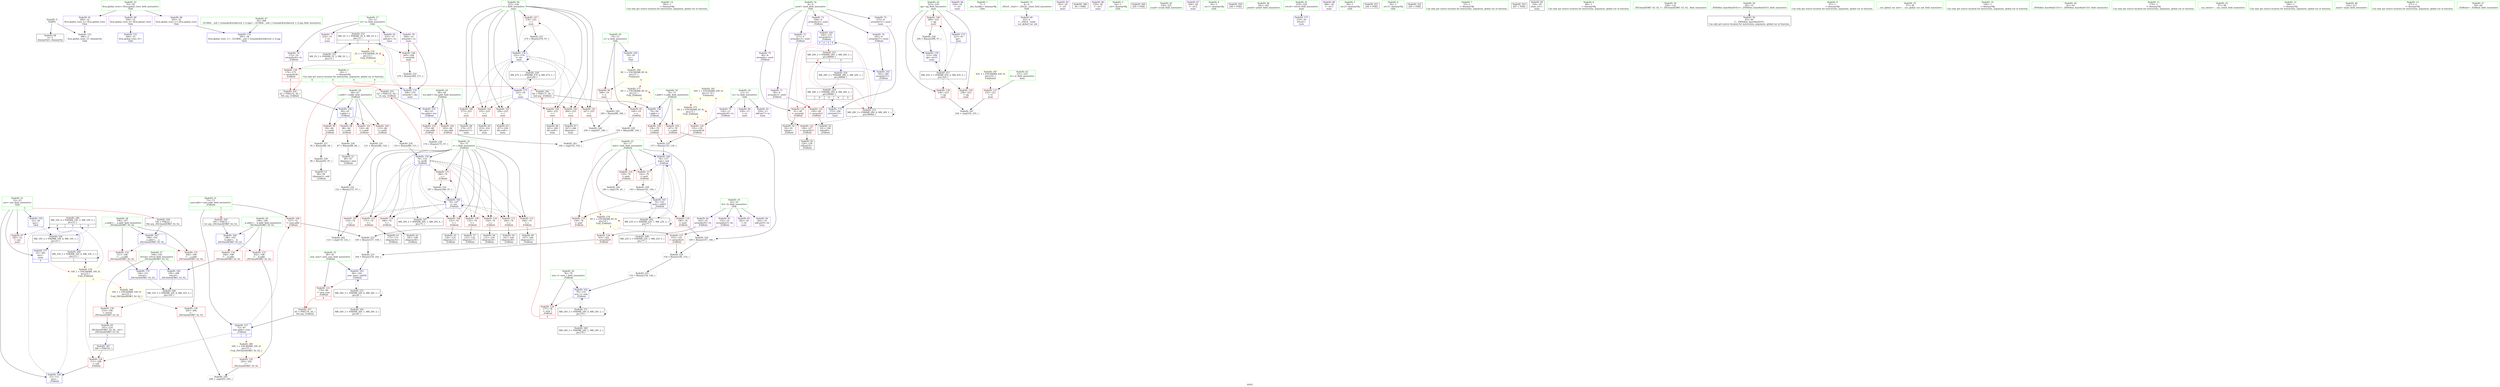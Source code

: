 digraph "SVFG" {
	label="SVFG";

	Node0x55b8f5f663a0 [shape=record,color=grey,label="{NodeID: 0\nNullPtr}"];
	Node0x55b8f5f663a0 -> Node0x55b8f5f8a3e0[style=solid];
	Node0x55b8f5f663a0 -> Node0x55b8f5f90ae0[style=solid];
	Node0x55b8f5f89ca0 [shape=record,color=red,label="{NodeID: 97\n285\<--22\n\<--ans\nmain\n}"];
	Node0x55b8f5f87700 [shape=record,color=green,label="{NodeID: 14\n283\<--1\n\<--dummyObj\nCan only get source location for instruction, argument, global var or function.}"];
	Node0x55b8f5fa9820 [shape=record,color=yellow,style=double,label="{NodeID: 277\n8V_1 = ENCHI(MR_8V_0)\npts\{21 \}\nFun[_Z3dfsiiii]|{|<s1>4}}"];
	Node0x55b8f5fa9820 -> Node0x55b8f5f8cb00[style=dashed];
	Node0x55b8f5fa9820:s1 -> Node0x55b8f5fa9820[style=dashed,color=red];
	Node0x55b8f5f897e0 [shape=record,color=red,label="{NodeID: 111\n160\<--74\n\<--i\n_Z3dfsiiii\n}"];
	Node0x55b8f5f897e0 -> Node0x55b8f5f8ad30[style=solid];
	Node0x55b8f5f88290 [shape=record,color=green,label="{NodeID: 28\n66\<--67\nv.addr\<--v.addr_field_insensitive\n_Z3dfsiiii\n}"];
	Node0x55b8f5f88290 -> Node0x55b8f5f89d70[style=solid];
	Node0x55b8f5f88290 -> Node0x55b8f5f89e40[style=solid];
	Node0x55b8f5f88290 -> Node0x55b8f5f89f10[style=solid];
	Node0x55b8f5f88290 -> Node0x55b8f5f89fe0[style=solid];
	Node0x55b8f5f88290 -> Node0x55b8f5f90be0[style=solid];
	Node0x55b8f5f8f390 [shape=record,color=red,label="{NodeID: 125\n128\<--127\n\<--arrayidx13\n_Z3dfsiiii\n}"];
	Node0x55b8f5f8f390 -> Node0x55b8f5f8aac0[style=solid];
	Node0x55b8f5f88e50 [shape=record,color=green,label="{NodeID: 42\n221\<--222\ntt\<--tt_field_insensitive\nmain\n}"];
	Node0x55b8f5f88e50 -> Node0x55b8f5f8fd50[style=solid];
	Node0x55b8f5f957d0 [shape=record,color=grey,label="{NodeID: 222\n270 = Binary(269, 271, )\n}"];
	Node0x55b8f5f957d0 -> Node0x55b8f5f91c20[style=solid];
	Node0x55b8f5f8fef0 [shape=record,color=red,label="{NodeID: 139\n238\<--223\n\<--qq\nmain\n}"];
	Node0x55b8f5f8aac0 [shape=record,color=black,label="{NodeID: 56\n129\<--128\ntobool14\<--\n_Z3dfsiiii\n}"];
	Node0x55b8f5f96cd0 [shape=record,color=grey,label="{NodeID: 236\n87 = Binary(88, 86, )\n}"];
	Node0x55b8f5f96cd0 -> Node0x55b8f5f8a6b0[style=solid];
	Node0x55b8f5f90ae0 [shape=record,color=blue, style = dotted,label="{NodeID: 153\n306\<--3\nllvm.global_ctors_2\<--dummyVal\nGlob }"];
	Node0x55b8f5f8b620 [shape=record,color=purple,label="{NodeID: 70\n90\<--8\narrayidx\<--used\n_Z3dfsiiii\n}"];
	Node0x55b8f5f8b620 -> Node0x55b8f5f8f120[style=solid];
	Node0x55b8f5fa0f40 [shape=record,color=black,label="{NodeID: 250\nMR_26V_2 = PHI(MR_26V_1, MR_26V_3, )\npts\{81 \}\n}"];
	Node0x55b8f5f91670 [shape=record,color=blue,label="{NodeID: 167\n196\<--192\n__a.addr\<--__a\n_ZSt3minIiERKT_S2_S2_\n}"];
	Node0x55b8f5f91670 -> Node0x55b8f5f8f870[style=dashed];
	Node0x55b8f5f91670 -> Node0x55b8f5f8f940[style=dashed];
	Node0x55b8f5f8c180 [shape=record,color=purple,label="{NodeID: 84\n228\<--24\n\<--.str\nmain\n}"];
	Node0x55b8f5f81530 [shape=record,color=green,label="{NodeID: 1\n7\<--1\n__dso_handle\<--dummyObj\nGlob }"];
	Node0x55b8f5fbd210 [shape=record,color=black,label="{NodeID: 347\n108 = PHI(191, )\n}"];
	Node0x55b8f5fbd210 -> Node0x55b8f5f8f2c0[style=solid];
	Node0x55b8f5f89d70 [shape=record,color=red,label="{NodeID: 98\n86\<--66\n\<--v.addr\n_Z3dfsiiii\n}"];
	Node0x55b8f5f89d70 -> Node0x55b8f5f96cd0[style=solid];
	Node0x55b8f5f87790 [shape=record,color=green,label="{NodeID: 15\n4\<--6\n_ZStL8__ioinit\<--_ZStL8__ioinit_field_insensitive\nGlob }"];
	Node0x55b8f5f87790 -> Node0x55b8f5f8b550[style=solid];
	Node0x55b8f5fa9900 [shape=record,color=yellow,style=double,label="{NodeID: 278\n10V_1 = ENCHI(MR_10V_0)\npts\{23 \}\nFun[_Z3dfsiiii]|{|<s4>3}}"];
	Node0x55b8f5fa9900 -> Node0x55b8f5f8f2c0[style=dashed];
	Node0x55b8f5fa9900 -> Node0x55b8f5f90f20[style=dashed];
	Node0x55b8f5fa9900 -> Node0x55b8f5f9fb40[style=dashed];
	Node0x55b8f5fa9900 -> Node0x55b8f5fa6940[style=dashed];
	Node0x55b8f5fa9900:s4 -> Node0x55b8f5faa1c0[style=dashed,color=red];
	Node0x55b8f5f898b0 [shape=record,color=red,label="{NodeID: 112\n166\<--74\n\<--i\n_Z3dfsiiii\n}"];
	Node0x55b8f5f898b0 -> Node0x55b8f5f8ae00[style=solid];
	Node0x55b8f5f88360 [shape=record,color=green,label="{NodeID: 29\n68\<--69\nlen.addr\<--len.addr_field_insensitive\n_Z3dfsiiii\n}"];
	Node0x55b8f5f88360 -> Node0x55b8f5f8a0b0[style=solid];
	Node0x55b8f5f88360 -> Node0x55b8f5f8a180[style=solid];
	Node0x55b8f5f88360 -> Node0x55b8f5f90cb0[style=solid];
	Node0x55b8f5f8f460 [shape=record,color=red,label="{NodeID: 126\n135\<--134\n\<--arrayidx18\n_Z3dfsiiii\n}"];
	Node0x55b8f5f8f460 -> Node0x55b8f5f96b50[style=solid];
	Node0x55b8f5f88f20 [shape=record,color=green,label="{NodeID: 43\n223\<--224\nqq\<--qq_field_insensitive\nmain\n}"];
	Node0x55b8f5f88f20 -> Node0x55b8f5f8fe20[style=solid];
	Node0x55b8f5f88f20 -> Node0x55b8f5f8fef0[style=solid];
	Node0x55b8f5f88f20 -> Node0x55b8f5f8ffc0[style=solid];
	Node0x55b8f5f88f20 -> Node0x55b8f5f91a80[style=solid];
	Node0x55b8f5f88f20 -> Node0x55b8f5f91f60[style=solid];
	Node0x55b8f5f95950 [shape=record,color=grey,label="{NodeID: 223\n159 = Binary(157, 158, )\n}"];
	Node0x55b8f5f95950 -> Node0x55b8f5f95650[style=solid];
	Node0x55b8f5f8ffc0 [shape=record,color=red,label="{NodeID: 140\n289\<--223\n\<--qq\nmain\n}"];
	Node0x55b8f5f8ffc0 -> Node0x55b8f5f960d0[style=solid];
	Node0x55b8f5f8ab90 [shape=record,color=black,label="{NodeID: 57\n133\<--132\nidxprom17\<--\n_Z3dfsiiii\n}"];
	Node0x55b8f5f96e50 [shape=record,color=grey,label="{NodeID: 237\n95 = Binary(88, 94, )\n}"];
	Node0x55b8f5f96e50 -> Node0x55b8f5f97150[style=solid];
	Node0x55b8f5f90be0 [shape=record,color=blue,label="{NodeID: 154\n66\<--62\nv.addr\<--v\n_Z3dfsiiii\n}"];
	Node0x55b8f5f90be0 -> Node0x55b8f5f89d70[style=dashed];
	Node0x55b8f5f90be0 -> Node0x55b8f5f89e40[style=dashed];
	Node0x55b8f5f90be0 -> Node0x55b8f5f89f10[style=dashed];
	Node0x55b8f5f90be0 -> Node0x55b8f5f89fe0[style=dashed];
	Node0x55b8f5f8b6f0 [shape=record,color=purple,label="{NodeID: 71\n99\<--8\narrayidx3\<--used\n_Z3dfsiiii\n}"];
	Node0x55b8f5f8b6f0 -> Node0x55b8f5f8f1f0[style=solid];
	Node0x55b8f5fa1440 [shape=record,color=black,label="{NodeID: 251\nMR_28V_2 = PHI(MR_28V_1, MR_28V_3, )\npts\{90000 \}\n|{<s0>4|<s1>9}}"];
	Node0x55b8f5fa1440:s0 -> Node0x55b8f5f914d0[style=dashed,color=blue];
	Node0x55b8f5fa1440:s1 -> Node0x55b8f5fa3c40[style=dashed,color=blue];
	Node0x55b8f5f91740 [shape=record,color=blue,label="{NodeID: 168\n198\<--193\n__b.addr\<--__b\n_ZSt3minIiERKT_S2_S2_\n}"];
	Node0x55b8f5f91740 -> Node0x55b8f5f8fa10[style=dashed];
	Node0x55b8f5f91740 -> Node0x55b8f5f8fae0[style=dashed];
	Node0x55b8f5f8c250 [shape=record,color=purple,label="{NodeID: 85\n243\<--24\n\<--.str\nmain\n}"];
	Node0x55b8f5f86890 [shape=record,color=green,label="{NodeID: 2\n20\<--1\n\<--dummyObj\nCan only get source location for instruction, argument, global var or function.|{<s0>9|<s1>9|<s2>9|<s3>9}}"];
	Node0x55b8f5f86890:s0 -> Node0x55b8f5fbd910[style=solid,color=red];
	Node0x55b8f5f86890:s1 -> Node0x55b8f5fbdcc0[style=solid,color=red];
	Node0x55b8f5f86890:s2 -> Node0x55b8f5fbdfc0[style=solid,color=red];
	Node0x55b8f5f86890:s3 -> Node0x55b8f5fbe140[style=solid,color=red];
	Node0x55b8f5fbd400 [shape=record,color=black,label="{NodeID: 348\n44 = PHI()\n}"];
	Node0x55b8f5f89e40 [shape=record,color=red,label="{NodeID: 99\n94\<--66\n\<--v.addr\n_Z3dfsiiii\n}"];
	Node0x55b8f5f89e40 -> Node0x55b8f5f96e50[style=solid];
	Node0x55b8f5f87820 [shape=record,color=green,label="{NodeID: 16\n8\<--9\nused\<--used_field_insensitive\nGlob }"];
	Node0x55b8f5f87820 -> Node0x55b8f5f8b620[style=solid];
	Node0x55b8f5f87820 -> Node0x55b8f5f8b6f0[style=solid];
	Node0x55b8f5f87820 -> Node0x55b8f5f8b7c0[style=solid];
	Node0x55b8f5f87820 -> Node0x55b8f5f8b890[style=solid];
	Node0x55b8f5f87820 -> Node0x55b8f5f8b960[style=solid];
	Node0x55b8f5f87820 -> Node0x55b8f5f8ba30[style=solid];
	Node0x55b8f5f89980 [shape=record,color=red,label="{NodeID: 113\n171\<--74\n\<--i\n_Z3dfsiiii\n}"];
	Node0x55b8f5f89980 -> Node0x55b8f5f8aed0[style=solid];
	Node0x55b8f5f88430 [shape=record,color=green,label="{NodeID: 30\n70\<--71\nt.addr\<--t.addr_field_insensitive\n_Z3dfsiiii\n}"];
	Node0x55b8f5f88430 -> Node0x55b8f5f8a250[style=solid];
	Node0x55b8f5f88430 -> Node0x55b8f5f8a320[style=solid];
	Node0x55b8f5f88430 -> Node0x55b8f5f90d80[style=solid];
	Node0x55b8f5f8f530 [shape=record,color=red,label="{NodeID: 127\n153\<--152\n\<--arrayidx25\n_Z3dfsiiii\n}"];
	Node0x55b8f5f8f530 -> Node0x55b8f5f95ad0[style=solid];
	Node0x55b8f5f88ff0 [shape=record,color=green,label="{NodeID: 44\n225\<--226\ni\<--i_field_insensitive\nmain\n}"];
	Node0x55b8f5f88ff0 -> Node0x55b8f5f90090[style=solid];
	Node0x55b8f5f88ff0 -> Node0x55b8f5f90160[style=solid];
	Node0x55b8f5f88ff0 -> Node0x55b8f5f90230[style=solid];
	Node0x55b8f5f88ff0 -> Node0x55b8f5f90300[style=solid];
	Node0x55b8f5f88ff0 -> Node0x55b8f5f903d0[style=solid];
	Node0x55b8f5f88ff0 -> Node0x55b8f5f904a0[style=solid];
	Node0x55b8f5f88ff0 -> Node0x55b8f5f90570[style=solid];
	Node0x55b8f5f88ff0 -> Node0x55b8f5f91b50[style=solid];
	Node0x55b8f5f88ff0 -> Node0x55b8f5f91dc0[style=solid];
	Node0x55b8f5f95ad0 [shape=record,color=grey,label="{NodeID: 224\n154 = Binary(149, 153, )\n}"];
	Node0x55b8f5f95ad0 -> Node0x55b8f5f95c50[style=solid];
	Node0x55b8f5f90090 [shape=record,color=red,label="{NodeID: 141\n247\<--225\n\<--i\nmain\n}"];
	Node0x55b8f5f90090 -> Node0x55b8f5f972d0[style=solid];
	Node0x55b8f5f8ac60 [shape=record,color=black,label="{NodeID: 58\n151\<--150\nidxprom24\<--\n_Z3dfsiiii\n}"];
	Node0x55b8f5f96fd0 [shape=record,color=grey,label="{NodeID: 238\n143 = Binary(142, 144, )\n}"];
	Node0x55b8f5f96fd0 -> Node0x55b8f5f91190[style=solid];
	Node0x55b8f5f90cb0 [shape=record,color=blue,label="{NodeID: 155\n68\<--63\nlen.addr\<--len\n_Z3dfsiiii\n}"];
	Node0x55b8f5f90cb0 -> Node0x55b8f5f8a0b0[style=dashed];
	Node0x55b8f5f90cb0 -> Node0x55b8f5f8a180[style=dashed];
	Node0x55b8f5f8b7c0 [shape=record,color=purple,label="{NodeID: 72\n127\<--8\narrayidx13\<--used\n_Z3dfsiiii\n}"];
	Node0x55b8f5f8b7c0 -> Node0x55b8f5f8f390[style=solid];
	Node0x55b8f5fa1940 [shape=record,color=black,label="{NodeID: 252\nMR_2V_3 = PHI(MR_2V_4, MR_2V_2, )\npts\{12 \}\n|{|<s3>9}}"];
	Node0x55b8f5fa1940 -> Node0x55b8f5f90640[style=dashed];
	Node0x55b8f5fa1940 -> Node0x55b8f5f91c20[style=dashed];
	Node0x55b8f5fa1940 -> Node0x55b8f5fa2840[style=dashed];
	Node0x55b8f5fa1940:s3 -> Node0x55b8f5fa8b40[style=dashed,color=red];
	Node0x55b8f5f91810 [shape=record,color=blue,label="{NodeID: 169\n194\<--208\nretval\<--\n_ZSt3minIiERKT_S2_S2_\n}"];
	Node0x55b8f5f91810 -> Node0x55b8f5fa5f40[style=dashed];
	Node0x55b8f5f8c320 [shape=record,color=purple,label="{NodeID: 86\n239\<--26\n\<--.str.1\nmain\n}"];
	Node0x55b8f5f86920 [shape=record,color=green,label="{NodeID: 3\n24\<--1\n.str\<--dummyObj\nGlob }"];
	Node0x55b8f5fbd4d0 [shape=record,color=black,label="{NodeID: 349\n229 = PHI()\n}"];
	Node0x55b8f5fa5f40 [shape=record,color=black,label="{NodeID: 266\nMR_32V_3 = PHI(MR_32V_4, MR_32V_2, )\npts\{195 \}\n}"];
	Node0x55b8f5fa5f40 -> Node0x55b8f5f8f7a0[style=dashed];
	Node0x55b8f5f89f10 [shape=record,color=red,label="{NodeID: 100\n115\<--66\n\<--v.addr\n_Z3dfsiiii\n}"];
	Node0x55b8f5f89f10 -> Node0x55b8f5f969d0[style=solid];
	Node0x55b8f5f878b0 [shape=record,color=green,label="{NodeID: 17\n10\<--12\nto\<--to_field_insensitive\nGlob }"];
	Node0x55b8f5f878b0 -> Node0x55b8f5f8bb00[style=solid];
	Node0x55b8f5f878b0 -> Node0x55b8f5f8bbd0[style=solid];
	Node0x55b8f5f878b0 -> Node0x55b8f5f8bca0[style=solid];
	Node0x55b8f5f878b0 -> Node0x55b8f5f8c890[style=solid];
	Node0x55b8f5f89a50 [shape=record,color=red,label="{NodeID: 114\n180\<--74\n\<--i\n_Z3dfsiiii\n}"];
	Node0x55b8f5f89a50 -> Node0x55b8f5f8afa0[style=solid];
	Node0x55b8f5f88500 [shape=record,color=green,label="{NodeID: 31\n72\<--73\nsum.addr\<--sum.addr_field_insensitive\n_Z3dfsiiii\n|{|<s2>3}}"];
	Node0x55b8f5f88500 -> Node0x55b8f5f893d0[style=solid];
	Node0x55b8f5f88500 -> Node0x55b8f5f90e50[style=solid];
	Node0x55b8f5f88500:s2 -> Node0x55b8f5fbe510[style=solid,color=red];
	Node0x55b8f5faa760 [shape=record,color=yellow,style=double,label="{NodeID: 294\n8V_1 = ENCHI(MR_8V_0)\npts\{21 \}\nFun[main]|{|<s1>9}}"];
	Node0x55b8f5faa760 -> Node0x55b8f5f89bd0[style=dashed];
	Node0x55b8f5faa760:s1 -> Node0x55b8f5fa9820[style=dashed,color=red];
	Node0x55b8f5f8f600 [shape=record,color=red,label="{NodeID: 128\n163\<--162\n\<--arrayidx29\n_Z3dfsiiii\n}"];
	Node0x55b8f5f8f600 -> Node0x55b8f5f95650[style=solid];
	Node0x55b8f5f890c0 [shape=record,color=green,label="{NodeID: 45\n230\<--231\nscanf\<--scanf_field_insensitive\n}"];
	Node0x55b8f5f95c50 [shape=record,color=grey,label="{NodeID: 225\n155 = Binary(154, 144, )\n}"];
	Node0x55b8f5f95c50 -> Node0x55b8f5f91260[style=solid];
	Node0x55b8f5f90160 [shape=record,color=red,label="{NodeID: 142\n252\<--225\n\<--i\nmain\n}"];
	Node0x55b8f5f90160 -> Node0x55b8f5f8b140[style=solid];
	Node0x55b8f5f8ad30 [shape=record,color=black,label="{NodeID: 59\n161\<--160\nidxprom28\<--\n_Z3dfsiiii\n}"];
	Node0x55b8f5f97150 [shape=record,color=grey,label="{NodeID: 239\n96 = Binary(95, 97, )\n}"];
	Node0x55b8f5f97150 -> Node0x55b8f5f8a850[style=solid];
	Node0x55b8f5f90d80 [shape=record,color=blue,label="{NodeID: 156\n70\<--64\nt.addr\<--t\n_Z3dfsiiii\n}"];
	Node0x55b8f5f90d80 -> Node0x55b8f5f8a250[style=dashed];
	Node0x55b8f5f90d80 -> Node0x55b8f5f8a320[style=dashed];
	Node0x55b8f5f8b890 [shape=record,color=purple,label="{NodeID: 73\n168\<--8\narrayidx32\<--used\n_Z3dfsiiii\n}"];
	Node0x55b8f5f8b890 -> Node0x55b8f5f91400[style=solid];
	Node0x55b8f5f918e0 [shape=record,color=blue,label="{NodeID: 170\n194\<--211\nretval\<--\n_ZSt3minIiERKT_S2_S2_\n}"];
	Node0x55b8f5f918e0 -> Node0x55b8f5fa5f40[style=dashed];
	Node0x55b8f5f8c3f0 [shape=record,color=purple,label="{NodeID: 87\n264\<--28\n\<--.str.2\nmain\n}"];
	Node0x55b8f5f869b0 [shape=record,color=green,label="{NodeID: 4\n26\<--1\n.str.1\<--dummyObj\nGlob }"];
	Node0x55b8f5fbd5a0 [shape=record,color=black,label="{NodeID: 350\n240 = PHI()\n}"];
	Node0x55b8f5f89fe0 [shape=record,color=red,label="{NodeID: 101\n120\<--66\n\<--v.addr\n_Z3dfsiiii\n}"];
	Node0x55b8f5f89fe0 -> Node0x55b8f5f96550[style=solid];
	Node0x55b8f5f87980 [shape=record,color=green,label="{NodeID: 18\n13\<--15\nta\<--ta_field_insensitive\nGlob }"];
	Node0x55b8f5f87980 -> Node0x55b8f5f8bd70[style=solid];
	Node0x55b8f5f87980 -> Node0x55b8f5f8be40[style=solid];
	Node0x55b8f5f87980 -> Node0x55b8f5f8c960[style=solid];
	Node0x55b8f5f8ebf0 [shape=record,color=red,label="{NodeID: 115\n186\<--74\n\<--i\n_Z3dfsiiii\n}"];
	Node0x55b8f5f8ebf0 -> Node0x55b8f5f96850[style=solid];
	Node0x55b8f5f885d0 [shape=record,color=green,label="{NodeID: 32\n74\<--75\ni\<--i_field_insensitive\n_Z3dfsiiii\n}"];
	Node0x55b8f5f885d0 -> Node0x55b8f5f894a0[style=solid];
	Node0x55b8f5f885d0 -> Node0x55b8f5f89570[style=solid];
	Node0x55b8f5f885d0 -> Node0x55b8f5f89640[style=solid];
	Node0x55b8f5f885d0 -> Node0x55b8f5f89710[style=solid];
	Node0x55b8f5f885d0 -> Node0x55b8f5f897e0[style=solid];
	Node0x55b8f5f885d0 -> Node0x55b8f5f898b0[style=solid];
	Node0x55b8f5f885d0 -> Node0x55b8f5f89980[style=solid];
	Node0x55b8f5f885d0 -> Node0x55b8f5f89a50[style=solid];
	Node0x55b8f5f885d0 -> Node0x55b8f5f8ebf0[style=solid];
	Node0x55b8f5f885d0 -> Node0x55b8f5f90ff0[style=solid];
	Node0x55b8f5f885d0 -> Node0x55b8f5f915a0[style=solid];
	Node0x55b8f5f8f6d0 [shape=record,color=red,label="{NodeID: 129\n174\<--173\n\<--arrayidx34\n_Z3dfsiiii\n|{<s0>4}}"];
	Node0x55b8f5f8f6d0:s0 -> Node0x55b8f5fbd910[style=solid,color=red];
	Node0x55b8f5f891c0 [shape=record,color=green,label="{NodeID: 46\n241\<--242\nprintf\<--printf_field_insensitive\n}"];
	Node0x55b8f5f95dd0 [shape=record,color=grey,label="{NodeID: 226\n149 = Binary(147, 148, )\n}"];
	Node0x55b8f5f95dd0 -> Node0x55b8f5f95ad0[style=solid];
	Node0x55b8f5f90230 [shape=record,color=red,label="{NodeID: 143\n256\<--225\n\<--i\nmain\n}"];
	Node0x55b8f5f90230 -> Node0x55b8f5f8b210[style=solid];
	Node0x55b8f5f8ae00 [shape=record,color=black,label="{NodeID: 60\n167\<--166\nidxprom31\<--\n_Z3dfsiiii\n}"];
	Node0x55b8f5f972d0 [shape=record,color=grey,label="{NodeID: 240\n250 = cmp(247, 249, )\n}"];
	Node0x55b8f5f90e50 [shape=record,color=blue,label="{NodeID: 157\n72\<--65\nsum.addr\<--sum\n_Z3dfsiiii\n|{|<s2>3}}"];
	Node0x55b8f5f90e50 -> Node0x55b8f5f893d0[style=dashed];
	Node0x55b8f5f90e50 -> Node0x55b8f5f8f2c0[style=dashed];
	Node0x55b8f5f90e50:s2 -> Node0x55b8f5faa2d0[style=dashed,color=red];
	Node0x55b8f5f8b960 [shape=record,color=purple,label="{NodeID: 74\n182\<--8\narrayidx37\<--used\n_Z3dfsiiii\n}"];
	Node0x55b8f5f8b960 -> Node0x55b8f5f914d0[style=solid];
	Node0x55b8f5fa2340 [shape=record,color=black,label="{NodeID: 254\nMR_28V_3 = PHI(MR_28V_4, MR_28V_2, )\npts\{90000 \}\n|{|<s1>9|<s2>9|<s3>9|<s4>9}}"];
	Node0x55b8f5fa2340 -> Node0x55b8f5f91cf0[style=dashed];
	Node0x55b8f5fa2340:s1 -> Node0x55b8f5f8f120[style=dashed,color=red];
	Node0x55b8f5fa2340:s2 -> Node0x55b8f5f8f1f0[style=dashed,color=red];
	Node0x55b8f5fa2340:s3 -> Node0x55b8f5fa1440[style=dashed,color=red];
	Node0x55b8f5fa2340:s4 -> Node0x55b8f5fa8640[style=dashed,color=red];
	Node0x55b8f5f919b0 [shape=record,color=blue,label="{NodeID: 171\n219\<--20\nretval\<--\nmain\n}"];
	Node0x55b8f5f8c4c0 [shape=record,color=purple,label="{NodeID: 88\n286\<--30\n\<--.str.3\nmain\n}"];
	Node0x55b8f5f86a40 [shape=record,color=green,label="{NodeID: 5\n28\<--1\n.str.2\<--dummyObj\nGlob }"];
	Node0x55b8f5fbd670 [shape=record,color=black,label="{NodeID: 351\n244 = PHI()\n}"];
	Node0x55b8f5fa6940 [shape=record,color=black,label="{NodeID: 268\nMR_10V_5 = PHI(MR_10V_6, MR_10V_1, )\npts\{23 \}\n|{|<s2>4}}"];
	Node0x55b8f5fa6940 -> Node0x55b8f5f9fb40[style=dashed];
	Node0x55b8f5fa6940 -> Node0x55b8f5fa6940[style=dashed];
	Node0x55b8f5fa6940:s2 -> Node0x55b8f5fa9900[style=dashed,color=red];
	Node0x55b8f5f8a0b0 [shape=record,color=red,label="{NodeID: 102\n103\<--68\n\<--len.addr\n_Z3dfsiiii\n}"];
	Node0x55b8f5f8a0b0 -> Node0x55b8f5f97750[style=solid];
	Node0x55b8f5f87a50 [shape=record,color=green,label="{NodeID: 19\n16\<--18\ntb\<--tb_field_insensitive\nGlob }"];
	Node0x55b8f5f87a50 -> Node0x55b8f5f8bf10[style=solid];
	Node0x55b8f5f87a50 -> Node0x55b8f5f8bfe0[style=solid];
	Node0x55b8f5f87a50 -> Node0x55b8f5f8c0b0[style=solid];
	Node0x55b8f5f87a50 -> Node0x55b8f5f8ca30[style=solid];
	Node0x55b8f5f8ec80 [shape=record,color=red,label="{NodeID: 116\n139\<--76\n\<--wait\n_Z3dfsiiii\n}"];
	Node0x55b8f5f8ec80 -> Node0x55b8f5f97a50[style=solid];
	Node0x55b8f5f886a0 [shape=record,color=green,label="{NodeID: 33\n76\<--77\nwait\<--wait_field_insensitive\n_Z3dfsiiii\n}"];
	Node0x55b8f5f886a0 -> Node0x55b8f5f8ec80[style=solid];
	Node0x55b8f5f886a0 -> Node0x55b8f5f8ed10[style=solid];
	Node0x55b8f5f886a0 -> Node0x55b8f5f8ede0[style=solid];
	Node0x55b8f5f886a0 -> Node0x55b8f5f8eeb0[style=solid];
	Node0x55b8f5f886a0 -> Node0x55b8f5f910c0[style=solid];
	Node0x55b8f5f886a0 -> Node0x55b8f5f91190[style=solid];
	Node0x55b8f5f8f7a0 [shape=record,color=red,label="{NodeID: 130\n214\<--194\n\<--retval\n_ZSt3minIiERKT_S2_S2_\n}"];
	Node0x55b8f5f8f7a0 -> Node0x55b8f5f8b070[style=solid];
	Node0x55b8f5f892c0 [shape=record,color=green,label="{NodeID: 47\n34\<--300\n_GLOBAL__sub_I_Gennady.Korotkevich_2_0.cpp\<--_GLOBAL__sub_I_Gennady.Korotkevich_2_0.cpp_field_insensitive\n}"];
	Node0x55b8f5f892c0 -> Node0x55b8f5f909e0[style=solid];
	Node0x55b8f5f95f50 [shape=record,color=grey,label="{NodeID: 227\n279 = Binary(278, 97, )\n}"];
	Node0x55b8f5f95f50 -> Node0x55b8f5f91dc0[style=solid];
	Node0x55b8f5f90300 [shape=record,color=red,label="{NodeID: 144\n260\<--225\n\<--i\nmain\n}"];
	Node0x55b8f5f90300 -> Node0x55b8f5f8b2e0[style=solid];
	Node0x55b8f5f8aed0 [shape=record,color=black,label="{NodeID: 61\n172\<--171\nidxprom33\<--\n_Z3dfsiiii\n}"];
	Node0x55b8f5f97450 [shape=record,color=grey,label="{NodeID: 241\n236 = cmp(234, 235, )\n}"];
	Node0x55b8f5f90f20 [shape=record,color=blue,label="{NodeID: 158\n22\<--111\nans\<--\n_Z3dfsiiii\n}"];
	Node0x55b8f5f90f20 -> Node0x55b8f5f9fb40[style=dashed];
	Node0x55b8f5f8ba30 [shape=record,color=purple,label="{NodeID: 75\n275\<--8\narrayidx12\<--used\nmain\n}"];
	Node0x55b8f5f8ba30 -> Node0x55b8f5f91cf0[style=solid];
	Node0x55b8f5fa2840 [shape=record,color=black,label="{NodeID: 255\nMR_2V_2 = PHI(MR_2V_3, MR_2V_1, )\npts\{12 \}\n}"];
	Node0x55b8f5fa2840 -> Node0x55b8f5fa1940[style=dashed];
	Node0x55b8f5f91a80 [shape=record,color=blue,label="{NodeID: 172\n223\<--97\nqq\<--\nmain\n}"];
	Node0x55b8f5f91a80 -> Node0x55b8f5fa3240[style=dashed];
	Node0x55b8f5f8c590 [shape=record,color=purple,label="{NodeID: 89\n304\<--32\nllvm.global_ctors_0\<--llvm.global_ctors\nGlob }"];
	Node0x55b8f5f8c590 -> Node0x55b8f5f908e0[style=solid];
	Node0x55b8f5f87280 [shape=record,color=green,label="{NodeID: 6\n30\<--1\n.str.3\<--dummyObj\nGlob }"];
	Node0x55b8f5fbd740 [shape=record,color=black,label="{NodeID: 352\n265 = PHI()\n}"];
	Node0x55b8f5f8a180 [shape=record,color=red,label="{NodeID: 103\n175\<--68\n\<--len.addr\n_Z3dfsiiii\n}"];
	Node0x55b8f5f8a180 -> Node0x55b8f5f963d0[style=solid];
	Node0x55b8f5f87b20 [shape=record,color=green,label="{NodeID: 20\n19\<--21\nn\<--n_field_insensitive\nGlob }"];
	Node0x55b8f5f87b20 -> Node0x55b8f5f8cb00[style=solid];
	Node0x55b8f5f87b20 -> Node0x55b8f5f89bd0[style=solid];
	Node0x55b8f5f87b20 -> Node0x55b8f5f90710[style=solid];
	Node0x55b8f5f8ed10 [shape=record,color=red,label="{NodeID: 117\n142\<--76\n\<--wait\n_Z3dfsiiii\n}"];
	Node0x55b8f5f8ed10 -> Node0x55b8f5f96fd0[style=solid];
	Node0x55b8f5f88770 [shape=record,color=green,label="{NodeID: 34\n78\<--79\nnew_t\<--new_t_field_insensitive\n_Z3dfsiiii\n}"];
	Node0x55b8f5f88770 -> Node0x55b8f5f8ef80[style=solid];
	Node0x55b8f5f88770 -> Node0x55b8f5f91260[style=solid];
	Node0x55b8f5faaa00 [shape=record,color=yellow,style=double,label="{NodeID: 297\n43V_1 = ENCHI(MR_43V_0)\npts\{222 \}\nFun[main]}"];
	Node0x55b8f5faaa00 -> Node0x55b8f5f8fd50[style=dashed];
	Node0x55b8f5f8f870 [shape=record,color=red,label="{NodeID: 131\n204\<--196\n\<--__a.addr\n_ZSt3minIiERKT_S2_S2_\n}"];
	Node0x55b8f5f8f870 -> Node0x55b8f5f8fc80[style=solid];
	Node0x55b8f5f8a3e0 [shape=record,color=black,label="{NodeID: 48\n2\<--3\ndummyVal\<--dummyVal\n}"];
	Node0x55b8f5f960d0 [shape=record,color=grey,label="{NodeID: 228\n290 = Binary(289, 97, )\n}"];
	Node0x55b8f5f960d0 -> Node0x55b8f5f91f60[style=solid];
	Node0x55b8f5f903d0 [shape=record,color=red,label="{NodeID: 145\n266\<--225\n\<--i\nmain\n}"];
	Node0x55b8f5f903d0 -> Node0x55b8f5f8b3b0[style=solid];
	Node0x55b8f5f8afa0 [shape=record,color=black,label="{NodeID: 62\n181\<--180\nidxprom36\<--\n_Z3dfsiiii\n}"];
	Node0x55b8f5f975d0 [shape=record,color=grey,label="{NodeID: 242\n123 = cmp(119, 122, )\n}"];
	Node0x55b8f5f90ff0 [shape=record,color=blue,label="{NodeID: 159\n74\<--116\ni\<--mul8\n_Z3dfsiiii\n}"];
	Node0x55b8f5f90ff0 -> Node0x55b8f5f894a0[style=dashed];
	Node0x55b8f5f90ff0 -> Node0x55b8f5f89570[style=dashed];
	Node0x55b8f5f90ff0 -> Node0x55b8f5f89640[style=dashed];
	Node0x55b8f5f90ff0 -> Node0x55b8f5f89710[style=dashed];
	Node0x55b8f5f90ff0 -> Node0x55b8f5f897e0[style=dashed];
	Node0x55b8f5f90ff0 -> Node0x55b8f5f898b0[style=dashed];
	Node0x55b8f5f90ff0 -> Node0x55b8f5f89980[style=dashed];
	Node0x55b8f5f90ff0 -> Node0x55b8f5f89a50[style=dashed];
	Node0x55b8f5f90ff0 -> Node0x55b8f5f8ebf0[style=dashed];
	Node0x55b8f5f90ff0 -> Node0x55b8f5f915a0[style=dashed];
	Node0x55b8f5f90ff0 -> Node0x55b8f5fa0040[style=dashed];
	Node0x55b8f5f8bb00 [shape=record,color=purple,label="{NodeID: 76\n173\<--10\narrayidx34\<--to\n_Z3dfsiiii\n}"];
	Node0x55b8f5f8bb00 -> Node0x55b8f5f8f6d0[style=solid];
	Node0x55b8f5fa2d40 [shape=record,color=black,label="{NodeID: 256\nMR_10V_2 = PHI(MR_10V_4, MR_10V_1, )\npts\{23 \}\n}"];
	Node0x55b8f5fa2d40 -> Node0x55b8f5f91e90[style=dashed];
	Node0x55b8f5f91b50 [shape=record,color=blue,label="{NodeID: 173\n225\<--20\ni\<--\nmain\n}"];
	Node0x55b8f5f91b50 -> Node0x55b8f5f90090[style=dashed];
	Node0x55b8f5f91b50 -> Node0x55b8f5f90160[style=dashed];
	Node0x55b8f5f91b50 -> Node0x55b8f5f90230[style=dashed];
	Node0x55b8f5f91b50 -> Node0x55b8f5f90300[style=dashed];
	Node0x55b8f5f91b50 -> Node0x55b8f5f903d0[style=dashed];
	Node0x55b8f5f91b50 -> Node0x55b8f5f904a0[style=dashed];
	Node0x55b8f5f91b50 -> Node0x55b8f5f90570[style=dashed];
	Node0x55b8f5f91b50 -> Node0x55b8f5f91dc0[style=dashed];
	Node0x55b8f5f91b50 -> Node0x55b8f5fa3740[style=dashed];
	Node0x55b8f5f8c690 [shape=record,color=purple,label="{NodeID: 90\n305\<--32\nllvm.global_ctors_1\<--llvm.global_ctors\nGlob }"];
	Node0x55b8f5f8c690 -> Node0x55b8f5f909e0[style=solid];
	Node0x55b8f5f87310 [shape=record,color=green,label="{NodeID: 7\n33\<--1\n\<--dummyObj\nCan only get source location for instruction, argument, global var or function.}"];
	Node0x55b8f5fbd810 [shape=record,color=black,label="{NodeID: 353\n287 = PHI()\n}"];
	Node0x55b8f5f8a250 [shape=record,color=red,label="{NodeID: 104\n136\<--70\n\<--t.addr\n_Z3dfsiiii\n}"];
	Node0x55b8f5f8a250 -> Node0x55b8f5f96b50[style=solid];
	Node0x55b8f5f87bf0 [shape=record,color=green,label="{NodeID: 21\n22\<--23\nans\<--ans_field_insensitive\nGlob |{|<s4>3}}"];
	Node0x55b8f5f87bf0 -> Node0x55b8f5f89ca0[style=solid];
	Node0x55b8f5f87bf0 -> Node0x55b8f5f907e0[style=solid];
	Node0x55b8f5f87bf0 -> Node0x55b8f5f90f20[style=solid];
	Node0x55b8f5f87bf0 -> Node0x55b8f5f91e90[style=solid];
	Node0x55b8f5f87bf0:s4 -> Node0x55b8f5fbe2c0[style=solid,color=red];
	Node0x55b8f5f8ede0 [shape=record,color=red,label="{NodeID: 118\n148\<--76\n\<--wait\n_Z3dfsiiii\n}"];
	Node0x55b8f5f8ede0 -> Node0x55b8f5f95dd0[style=solid];
	Node0x55b8f5f88840 [shape=record,color=green,label="{NodeID: 35\n80\<--81\nnew_sum\<--new_sum_field_insensitive\n_Z3dfsiiii\n}"];
	Node0x55b8f5f88840 -> Node0x55b8f5f8f050[style=solid];
	Node0x55b8f5f88840 -> Node0x55b8f5f91330[style=solid];
	Node0x55b8f5f8f940 [shape=record,color=red,label="{NodeID: 132\n211\<--196\n\<--__a.addr\n_ZSt3minIiERKT_S2_S2_\n}"];
	Node0x55b8f5f8f940 -> Node0x55b8f5f918e0[style=solid];
	Node0x55b8f5f8a4e0 [shape=record,color=black,label="{NodeID: 49\n218\<--20\nmain_ret\<--\nmain\n}"];
	Node0x55b8f5f96250 [shape=record,color=grey,label="{NodeID: 229\n249 = Binary(88, 248, )\n}"];
	Node0x55b8f5f96250 -> Node0x55b8f5f972d0[style=solid];
	Node0x55b8f5f904a0 [shape=record,color=red,label="{NodeID: 146\n273\<--225\n\<--i\nmain\n}"];
	Node0x55b8f5f904a0 -> Node0x55b8f5f8b480[style=solid];
	Node0x55b8f5f8b070 [shape=record,color=black,label="{NodeID: 63\n191\<--214\n_ZSt3minIiERKT_S2_S2__ret\<--\n_ZSt3minIiERKT_S2_S2_\n|{<s0>3}}"];
	Node0x55b8f5f8b070:s0 -> Node0x55b8f5fbd210[style=solid,color=blue];
	Node0x55b8f5f97750 [shape=record,color=grey,label="{NodeID: 243\n106 = cmp(103, 105, )\n}"];
	Node0x55b8f5f910c0 [shape=record,color=blue,label="{NodeID: 160\n76\<--137\nwait\<--sub\n_Z3dfsiiii\n}"];
	Node0x55b8f5f910c0 -> Node0x55b8f5f8ec80[style=dashed];
	Node0x55b8f5f910c0 -> Node0x55b8f5f8ed10[style=dashed];
	Node0x55b8f5f910c0 -> Node0x55b8f5f8ede0[style=dashed];
	Node0x55b8f5f910c0 -> Node0x55b8f5f8eeb0[style=dashed];
	Node0x55b8f5f910c0 -> Node0x55b8f5f91190[style=dashed];
	Node0x55b8f5f910c0 -> Node0x55b8f5fa4b40[style=dashed];
	Node0x55b8f5f8bbd0 [shape=record,color=purple,label="{NodeID: 77\n254\<--10\n\<--to\nmain\n}"];
	Node0x55b8f5fa3240 [shape=record,color=black,label="{NodeID: 257\nMR_45V_3 = PHI(MR_45V_4, MR_45V_2, )\npts\{224 \}\n}"];
	Node0x55b8f5fa3240 -> Node0x55b8f5f8fe20[style=dashed];
	Node0x55b8f5fa3240 -> Node0x55b8f5f8fef0[style=dashed];
	Node0x55b8f5fa3240 -> Node0x55b8f5f8ffc0[style=dashed];
	Node0x55b8f5fa3240 -> Node0x55b8f5f91f60[style=dashed];
	Node0x55b8f5f91c20 [shape=record,color=blue,label="{NodeID: 174\n268\<--270\narrayidx\<--dec\nmain\n}"];
	Node0x55b8f5f91c20 -> Node0x55b8f5fa1940[style=dashed];
	Node0x55b8f5f8c790 [shape=record,color=purple,label="{NodeID: 91\n306\<--32\nllvm.global_ctors_2\<--llvm.global_ctors\nGlob }"];
	Node0x55b8f5f8c790 -> Node0x55b8f5f90ae0[style=solid];
	Node0x55b8f5f873a0 [shape=record,color=green,label="{NodeID: 8\n88\<--1\n\<--dummyObj\nCan only get source location for instruction, argument, global var or function.}"];
	Node0x55b8f5fbd910 [shape=record,color=black,label="{NodeID: 354\n62 = PHI(174, 20, )\n0th arg _Z3dfsiiii }"];
	Node0x55b8f5fbd910 -> Node0x55b8f5f90be0[style=solid];
	Node0x55b8f5fa7c40 [shape=record,color=black,label="{NodeID: 271\nMR_24V_3 = PHI(MR_24V_4, MR_24V_1, )\npts\{79 \}\n}"];
	Node0x55b8f5fa7c40 -> Node0x55b8f5f91260[style=dashed];
	Node0x55b8f5fa7c40 -> Node0x55b8f5fa0a40[style=dashed];
	Node0x55b8f5fa7c40 -> Node0x55b8f5fa7c40[style=dashed];
	Node0x55b8f5f8a320 [shape=record,color=red,label="{NodeID: 105\n147\<--70\n\<--t.addr\n_Z3dfsiiii\n}"];
	Node0x55b8f5f8a320 -> Node0x55b8f5f95dd0[style=solid];
	Node0x55b8f5f87cc0 [shape=record,color=green,label="{NodeID: 22\n32\<--36\nllvm.global_ctors\<--llvm.global_ctors_field_insensitive\nGlob }"];
	Node0x55b8f5f87cc0 -> Node0x55b8f5f8c590[style=solid];
	Node0x55b8f5f87cc0 -> Node0x55b8f5f8c690[style=solid];
	Node0x55b8f5f87cc0 -> Node0x55b8f5f8c790[style=solid];
	Node0x55b8f5f8eeb0 [shape=record,color=red,label="{NodeID: 119\n158\<--76\n\<--wait\n_Z3dfsiiii\n}"];
	Node0x55b8f5f8eeb0 -> Node0x55b8f5f95950[style=solid];
	Node0x55b8f5f88910 [shape=record,color=green,label="{NodeID: 36\n109\<--110\n_ZSt3minIiERKT_S2_S2_\<--_ZSt3minIiERKT_S2_S2__field_insensitive\n}"];
	Node0x55b8f5f8fa10 [shape=record,color=red,label="{NodeID: 133\n202\<--198\n\<--__b.addr\n_ZSt3minIiERKT_S2_S2_\n}"];
	Node0x55b8f5f8fa10 -> Node0x55b8f5f8fbb0[style=solid];
	Node0x55b8f5f8a5b0 [shape=record,color=black,label="{NodeID: 50\n45\<--46\n\<--_ZNSt8ios_base4InitD1Ev\nCan only get source location for instruction, argument, global var or function.}"];
	Node0x55b8f5f963d0 [shape=record,color=grey,label="{NodeID: 230\n176 = Binary(175, 97, )\n|{<s0>4}}"];
	Node0x55b8f5f963d0:s0 -> Node0x55b8f5fbdcc0[style=solid,color=red];
	Node0x55b8f5f90570 [shape=record,color=red,label="{NodeID: 147\n278\<--225\n\<--i\nmain\n}"];
	Node0x55b8f5f90570 -> Node0x55b8f5f95f50[style=solid];
	Node0x55b8f5f8b140 [shape=record,color=black,label="{NodeID: 64\n253\<--252\nidx.ext\<--\nmain\n}"];
	Node0x55b8f5f978d0 [shape=record,color=grey,label="{NodeID: 244\n206 = cmp(203, 205, )\n}"];
	Node0x55b8f5f91190 [shape=record,color=blue,label="{NodeID: 161\n76\<--143\nwait\<--add21\n_Z3dfsiiii\n}"];
	Node0x55b8f5f91190 -> Node0x55b8f5f8ede0[style=dashed];
	Node0x55b8f5f91190 -> Node0x55b8f5f8eeb0[style=dashed];
	Node0x55b8f5f91190 -> Node0x55b8f5fa4b40[style=dashed];
	Node0x55b8f5f8bca0 [shape=record,color=purple,label="{NodeID: 78\n268\<--10\narrayidx\<--to\nmain\n}"];
	Node0x55b8f5f8bca0 -> Node0x55b8f5f90640[style=solid];
	Node0x55b8f5f8bca0 -> Node0x55b8f5f91c20[style=solid];
	Node0x55b8f5fa3740 [shape=record,color=black,label="{NodeID: 258\nMR_47V_2 = PHI(MR_47V_4, MR_47V_1, )\npts\{226 \}\n}"];
	Node0x55b8f5fa3740 -> Node0x55b8f5f91b50[style=dashed];
	Node0x55b8f5f91cf0 [shape=record,color=blue,label="{NodeID: 175\n275\<--184\narrayidx12\<--\nmain\n}"];
	Node0x55b8f5f91cf0 -> Node0x55b8f5fa2340[style=dashed];
	Node0x55b8f5f8c890 [shape=record,color=purple,label="{NodeID: 92\n255\<--10\nadd.ptr\<--to\nmain\n}"];
	Node0x55b8f5f87430 [shape=record,color=green,label="{NodeID: 9\n97\<--1\n\<--dummyObj\nCan only get source location for instruction, argument, global var or function.}"];
	Node0x55b8f5fbdcc0 [shape=record,color=black,label="{NodeID: 355\n63 = PHI(176, 20, )\n1st arg _Z3dfsiiii }"];
	Node0x55b8f5fbdcc0 -> Node0x55b8f5f90cb0[style=solid];
	Node0x55b8f5fa8140 [shape=record,color=black,label="{NodeID: 272\nMR_26V_3 = PHI(MR_26V_4, MR_26V_1, )\npts\{81 \}\n}"];
	Node0x55b8f5fa8140 -> Node0x55b8f5f91330[style=dashed];
	Node0x55b8f5fa8140 -> Node0x55b8f5fa0f40[style=dashed];
	Node0x55b8f5fa8140 -> Node0x55b8f5fa8140[style=dashed];
	Node0x55b8f5f893d0 [shape=record,color=red,label="{NodeID: 106\n157\<--72\n\<--sum.addr\n_Z3dfsiiii\n}"];
	Node0x55b8f5f893d0 -> Node0x55b8f5f95950[style=solid];
	Node0x55b8f5f87d90 [shape=record,color=green,label="{NodeID: 23\n37\<--38\n__cxx_global_var_init\<--__cxx_global_var_init_field_insensitive\n}"];
	Node0x55b8f5f8ef80 [shape=record,color=red,label="{NodeID: 120\n177\<--78\n\<--new_t\n_Z3dfsiiii\n|{<s0>4}}"];
	Node0x55b8f5f8ef80:s0 -> Node0x55b8f5fbdfc0[style=solid,color=red];
	Node0x55b8f5f88a10 [shape=record,color=green,label="{NodeID: 37\n194\<--195\nretval\<--retval_field_insensitive\n_ZSt3minIiERKT_S2_S2_\n}"];
	Node0x55b8f5f88a10 -> Node0x55b8f5f8f7a0[style=solid];
	Node0x55b8f5f88a10 -> Node0x55b8f5f91810[style=solid];
	Node0x55b8f5f88a10 -> Node0x55b8f5f918e0[style=solid];
	Node0x55b8f5f8fae0 [shape=record,color=red,label="{NodeID: 134\n208\<--198\n\<--__b.addr\n_ZSt3minIiERKT_S2_S2_\n}"];
	Node0x55b8f5f8fae0 -> Node0x55b8f5f91810[style=solid];
	Node0x55b8f5f8a6b0 [shape=record,color=black,label="{NodeID: 51\n89\<--87\nidxprom\<--mul\n_Z3dfsiiii\n}"];
	Node0x55b8f5f96550 [shape=record,color=grey,label="{NodeID: 231\n121 = Binary(88, 120, )\n}"];
	Node0x55b8f5f96550 -> Node0x55b8f5f966d0[style=solid];
	Node0x55b8f5f90640 [shape=record,color=red,label="{NodeID: 148\n269\<--268\n\<--arrayidx\nmain\n}"];
	Node0x55b8f5f90640 -> Node0x55b8f5f957d0[style=solid];
	Node0x55b8f5f8b210 [shape=record,color=black,label="{NodeID: 65\n257\<--256\nidx.ext6\<--\nmain\n}"];
	Node0x55b8f5f97a50 [shape=record,color=grey,label="{NodeID: 245\n140 = cmp(139, 20, )\n}"];
	Node0x55b8f5f91260 [shape=record,color=blue,label="{NodeID: 162\n78\<--155\nnew_t\<--rem\n_Z3dfsiiii\n}"];
	Node0x55b8f5f91260 -> Node0x55b8f5f8ef80[style=dashed];
	Node0x55b8f5f91260 -> Node0x55b8f5fa7c40[style=dashed];
	Node0x55b8f5f8bd70 [shape=record,color=purple,label="{NodeID: 79\n134\<--13\narrayidx18\<--ta\n_Z3dfsiiii\n}"];
	Node0x55b8f5f8bd70 -> Node0x55b8f5f8f460[style=solid];
	Node0x55b8f5fa3c40 [shape=record,color=black,label="{NodeID: 259\nMR_28V_2 = PHI(MR_28V_5, MR_28V_1, )\npts\{90000 \}\n}"];
	Node0x55b8f5fa3c40 -> Node0x55b8f5fa2340[style=dashed];
	Node0x55b8f5f91dc0 [shape=record,color=blue,label="{NodeID: 176\n225\<--279\ni\<--inc\nmain\n}"];
	Node0x55b8f5f91dc0 -> Node0x55b8f5f90090[style=dashed];
	Node0x55b8f5f91dc0 -> Node0x55b8f5f90160[style=dashed];
	Node0x55b8f5f91dc0 -> Node0x55b8f5f90230[style=dashed];
	Node0x55b8f5f91dc0 -> Node0x55b8f5f90300[style=dashed];
	Node0x55b8f5f91dc0 -> Node0x55b8f5f903d0[style=dashed];
	Node0x55b8f5f91dc0 -> Node0x55b8f5f904a0[style=dashed];
	Node0x55b8f5f91dc0 -> Node0x55b8f5f90570[style=dashed];
	Node0x55b8f5f91dc0 -> Node0x55b8f5f91dc0[style=dashed];
	Node0x55b8f5f91dc0 -> Node0x55b8f5fa3740[style=dashed];
	Node0x55b8f5f8c960 [shape=record,color=purple,label="{NodeID: 93\n259\<--13\nadd.ptr7\<--ta\nmain\n}"];
	Node0x55b8f5f874c0 [shape=record,color=green,label="{NodeID: 10\n144\<--1\n\<--dummyObj\nCan only get source location for instruction, argument, global var or function.}"];
	Node0x55b8f5fbdfc0 [shape=record,color=black,label="{NodeID: 356\n64 = PHI(177, 20, )\n2nd arg _Z3dfsiiii }"];
	Node0x55b8f5fbdfc0 -> Node0x55b8f5f90d80[style=solid];
	Node0x55b8f5fa8640 [shape=record,color=black,label="{NodeID: 273\nMR_28V_3 = PHI(MR_28V_4, MR_28V_1, )\npts\{90000 \}\n}"];
	Node0x55b8f5fa8640 -> Node0x55b8f5f8f390[style=dashed];
	Node0x55b8f5fa8640 -> Node0x55b8f5f91400[style=dashed];
	Node0x55b8f5fa8640 -> Node0x55b8f5fa1440[style=dashed];
	Node0x55b8f5fa8640 -> Node0x55b8f5fa8640[style=dashed];
	Node0x55b8f5f894a0 [shape=record,color=red,label="{NodeID: 107\n119\<--74\n\<--i\n_Z3dfsiiii\n}"];
	Node0x55b8f5f894a0 -> Node0x55b8f5f975d0[style=solid];
	Node0x55b8f5f87e90 [shape=record,color=green,label="{NodeID: 24\n41\<--42\n_ZNSt8ios_base4InitC1Ev\<--_ZNSt8ios_base4InitC1Ev_field_insensitive\n}"];
	Node0x55b8f5f8f050 [shape=record,color=red,label="{NodeID: 121\n178\<--80\n\<--new_sum\n_Z3dfsiiii\n|{<s0>4}}"];
	Node0x55b8f5f8f050:s0 -> Node0x55b8f5fbe140[style=solid,color=red];
	Node0x55b8f5f88ae0 [shape=record,color=green,label="{NodeID: 38\n196\<--197\n__a.addr\<--__a.addr_field_insensitive\n_ZSt3minIiERKT_S2_S2_\n}"];
	Node0x55b8f5f88ae0 -> Node0x55b8f5f8f870[style=solid];
	Node0x55b8f5f88ae0 -> Node0x55b8f5f8f940[style=solid];
	Node0x55b8f5f88ae0 -> Node0x55b8f5f91670[style=solid];
	Node0x55b8f5faad80 [shape=record,color=yellow,style=double,label="{NodeID: 301\n50V_1 = ENCHI(MR_50V_0)\npts\{15 18 \}\nFun[main]|{<s0>9|<s1>9}}"];
	Node0x55b8f5faad80:s0 -> Node0x55b8f5fa9660[style=dashed,color=red];
	Node0x55b8f5faad80:s1 -> Node0x55b8f5fa9740[style=dashed,color=red];
	Node0x55b8f5f8fbb0 [shape=record,color=red,label="{NodeID: 135\n203\<--202\n\<--\n_ZSt3minIiERKT_S2_S2_\n}"];
	Node0x55b8f5f8fbb0 -> Node0x55b8f5f978d0[style=solid];
	Node0x55b8f5f8a780 [shape=record,color=black,label="{NodeID: 52\n92\<--91\ntobool\<--\n_Z3dfsiiii\n}"];
	Node0x55b8f5f966d0 [shape=record,color=grey,label="{NodeID: 232\n122 = Binary(121, 97, )\n}"];
	Node0x55b8f5f966d0 -> Node0x55b8f5f975d0[style=solid];
	Node0x55b8f5f90710 [shape=record,color=blue,label="{NodeID: 149\n19\<--20\nn\<--\nGlob }"];
	Node0x55b8f5f90710 -> Node0x55b8f5faa760[style=dashed];
	Node0x55b8f5f8b2e0 [shape=record,color=black,label="{NodeID: 66\n261\<--260\nidx.ext8\<--\nmain\n}"];
	Node0x55b8f5f9fb40 [shape=record,color=black,label="{NodeID: 246\nMR_10V_4 = PHI(MR_10V_3, MR_10V_5, )\npts\{23 \}\n|{<s0>4|<s1>9|<s2>9}}"];
	Node0x55b8f5f9fb40:s0 -> Node0x55b8f5fa6940[style=dashed,color=blue];
	Node0x55b8f5f9fb40:s1 -> Node0x55b8f5f89ca0[style=dashed,color=blue];
	Node0x55b8f5f9fb40:s2 -> Node0x55b8f5fa2d40[style=dashed,color=blue];
	Node0x55b8f5f91330 [shape=record,color=blue,label="{NodeID: 163\n80\<--164\nnew_sum\<--add30\n_Z3dfsiiii\n}"];
	Node0x55b8f5f91330 -> Node0x55b8f5f8f050[style=dashed];
	Node0x55b8f5f91330 -> Node0x55b8f5fa8140[style=dashed];
	Node0x55b8f5f8be40 [shape=record,color=purple,label="{NodeID: 80\n258\<--13\n\<--ta\nmain\n}"];
	Node0x55b8f5f91e90 [shape=record,color=blue,label="{NodeID: 177\n22\<--283\nans\<--\nmain\n|{<s0>9}}"];
	Node0x55b8f5f91e90:s0 -> Node0x55b8f5fa9900[style=dashed,color=red];
	Node0x55b8f5f8ca30 [shape=record,color=purple,label="{NodeID: 94\n263\<--16\nadd.ptr9\<--tb\nmain\n}"];
	Node0x55b8f5f87550 [shape=record,color=green,label="{NodeID: 11\n170\<--1\n\<--dummyObj\nCan only get source location for instruction, argument, global var or function.}"];
	Node0x55b8f5fbe140 [shape=record,color=black,label="{NodeID: 357\n65 = PHI(178, 20, )\n3rd arg _Z3dfsiiii }"];
	Node0x55b8f5fbe140 -> Node0x55b8f5f90e50[style=solid];
	Node0x55b8f5fa8b40 [shape=record,color=yellow,style=double,label="{NodeID: 274\n2V_1 = ENCHI(MR_2V_0)\npts\{12 \}\nFun[_Z3dfsiiii]|{|<s1>4}}"];
	Node0x55b8f5fa8b40 -> Node0x55b8f5f8f6d0[style=dashed];
	Node0x55b8f5fa8b40:s1 -> Node0x55b8f5fa8b40[style=dashed,color=red];
	Node0x55b8f5f89570 [shape=record,color=red,label="{NodeID: 108\n125\<--74\n\<--i\n_Z3dfsiiii\n}"];
	Node0x55b8f5f89570 -> Node0x55b8f5f8a9f0[style=solid];
	Node0x55b8f5f87f90 [shape=record,color=green,label="{NodeID: 25\n47\<--48\n__cxa_atexit\<--__cxa_atexit_field_insensitive\n}"];
	Node0x55b8f5faa1c0 [shape=record,color=yellow,style=double,label="{NodeID: 288\n10V_1 = ENCHI(MR_10V_0)\npts\{23 \}\nFun[_ZSt3minIiERKT_S2_S2_]}"];
	Node0x55b8f5faa1c0 -> Node0x55b8f5f8fc80[style=dashed];
	Node0x55b8f5f8f120 [shape=record,color=red,label="{NodeID: 122\n91\<--90\n\<--arrayidx\n_Z3dfsiiii\n}"];
	Node0x55b8f5f8f120 -> Node0x55b8f5f8a780[style=solid];
	Node0x55b8f5f88bb0 [shape=record,color=green,label="{NodeID: 39\n198\<--199\n__b.addr\<--__b.addr_field_insensitive\n_ZSt3minIiERKT_S2_S2_\n}"];
	Node0x55b8f5f88bb0 -> Node0x55b8f5f8fa10[style=solid];
	Node0x55b8f5f88bb0 -> Node0x55b8f5f8fae0[style=solid];
	Node0x55b8f5f88bb0 -> Node0x55b8f5f91740[style=solid];
	Node0x55b8f5f8fc80 [shape=record,color=red,label="{NodeID: 136\n205\<--204\n\<--\n_ZSt3minIiERKT_S2_S2_\n}"];
	Node0x55b8f5f8fc80 -> Node0x55b8f5f978d0[style=solid];
	Node0x55b8f5f8a850 [shape=record,color=black,label="{NodeID: 53\n98\<--96\nidxprom2\<--add\n_Z3dfsiiii\n}"];
	Node0x55b8f5f96850 [shape=record,color=grey,label="{NodeID: 233\n187 = Binary(186, 97, )\n}"];
	Node0x55b8f5f96850 -> Node0x55b8f5f915a0[style=solid];
	Node0x55b8f5f907e0 [shape=record,color=blue,label="{NodeID: 150\n22\<--20\nans\<--\nGlob }"];
	Node0x55b8f5f907e0 -> Node0x55b8f5fa2d40[style=dashed];
	Node0x55b8f5f8b3b0 [shape=record,color=black,label="{NodeID: 67\n267\<--266\nidxprom\<--\nmain\n}"];
	Node0x55b8f5fa0040 [shape=record,color=black,label="{NodeID: 247\nMR_20V_2 = PHI(MR_20V_1, MR_20V_4, )\npts\{75 \}\n}"];
	Node0x55b8f5f91400 [shape=record,color=blue,label="{NodeID: 164\n168\<--170\narrayidx32\<--\n_Z3dfsiiii\n|{<s0>4|<s1>4|<s2>4|<s3>4}}"];
	Node0x55b8f5f91400:s0 -> Node0x55b8f5f8f120[style=dashed,color=red];
	Node0x55b8f5f91400:s1 -> Node0x55b8f5f8f1f0[style=dashed,color=red];
	Node0x55b8f5f91400:s2 -> Node0x55b8f5fa1440[style=dashed,color=red];
	Node0x55b8f5f91400:s3 -> Node0x55b8f5fa8640[style=dashed,color=red];
	Node0x55b8f5f8bf10 [shape=record,color=purple,label="{NodeID: 81\n152\<--16\narrayidx25\<--tb\n_Z3dfsiiii\n}"];
	Node0x55b8f5f8bf10 -> Node0x55b8f5f8f530[style=solid];
	Node0x55b8f5f91f60 [shape=record,color=blue,label="{NodeID: 178\n223\<--290\nqq\<--inc15\nmain\n}"];
	Node0x55b8f5f91f60 -> Node0x55b8f5fa3240[style=dashed];
	Node0x55b8f5f8cb00 [shape=record,color=red,label="{NodeID: 95\n104\<--19\n\<--n\n_Z3dfsiiii\n}"];
	Node0x55b8f5f8cb00 -> Node0x55b8f5f954d0[style=solid];
	Node0x55b8f5f875e0 [shape=record,color=green,label="{NodeID: 12\n184\<--1\n\<--dummyObj\nCan only get source location for instruction, argument, global var or function.}"];
	Node0x55b8f5fbe2c0 [shape=record,color=black,label="{NodeID: 358\n192 = PHI(22, )\n0th arg _ZSt3minIiERKT_S2_S2_ }"];
	Node0x55b8f5fbe2c0 -> Node0x55b8f5f91670[style=solid];
	Node0x55b8f5fa9660 [shape=record,color=yellow,style=double,label="{NodeID: 275\n4V_1 = ENCHI(MR_4V_0)\npts\{15 \}\nFun[_Z3dfsiiii]|{|<s1>4}}"];
	Node0x55b8f5fa9660 -> Node0x55b8f5f8f460[style=dashed];
	Node0x55b8f5fa9660:s1 -> Node0x55b8f5fa9660[style=dashed,color=red];
	Node0x55b8f5f89640 [shape=record,color=red,label="{NodeID: 109\n132\<--74\n\<--i\n_Z3dfsiiii\n}"];
	Node0x55b8f5f89640 -> Node0x55b8f5f8ab90[style=solid];
	Node0x55b8f5f88090 [shape=record,color=green,label="{NodeID: 26\n46\<--52\n_ZNSt8ios_base4InitD1Ev\<--_ZNSt8ios_base4InitD1Ev_field_insensitive\n}"];
	Node0x55b8f5f88090 -> Node0x55b8f5f8a5b0[style=solid];
	Node0x55b8f5faa2d0 [shape=record,color=yellow,style=double,label="{NodeID: 289\n18V_1 = ENCHI(MR_18V_0)\npts\{73 \}\nFun[_ZSt3minIiERKT_S2_S2_]}"];
	Node0x55b8f5faa2d0 -> Node0x55b8f5f8fbb0[style=dashed];
	Node0x55b8f5f8f1f0 [shape=record,color=red,label="{NodeID: 123\n100\<--99\n\<--arrayidx3\n_Z3dfsiiii\n}"];
	Node0x55b8f5f8f1f0 -> Node0x55b8f5f8a920[style=solid];
	Node0x55b8f5f88c80 [shape=record,color=green,label="{NodeID: 40\n216\<--217\nmain\<--main_field_insensitive\n}"];
	Node0x55b8f5f954d0 [shape=record,color=grey,label="{NodeID: 220\n105 = Binary(88, 104, )\n}"];
	Node0x55b8f5f954d0 -> Node0x55b8f5f97750[style=solid];
	Node0x55b8f5f8fd50 [shape=record,color=red,label="{NodeID: 137\n235\<--221\n\<--tt\nmain\n}"];
	Node0x55b8f5f8fd50 -> Node0x55b8f5f97450[style=solid];
	Node0x55b8f5f8a920 [shape=record,color=black,label="{NodeID: 54\n101\<--100\ntobool4\<--\n_Z3dfsiiii\n}"];
	Node0x55b8f5f969d0 [shape=record,color=grey,label="{NodeID: 234\n116 = Binary(88, 115, )\n}"];
	Node0x55b8f5f969d0 -> Node0x55b8f5f90ff0[style=solid];
	Node0x55b8f5f908e0 [shape=record,color=blue,label="{NodeID: 151\n304\<--33\nllvm.global_ctors_0\<--\nGlob }"];
	Node0x55b8f5f8b480 [shape=record,color=black,label="{NodeID: 68\n274\<--273\nidxprom11\<--\nmain\n}"];
	Node0x55b8f5fa0540 [shape=record,color=black,label="{NodeID: 248\nMR_22V_2 = PHI(MR_22V_1, MR_22V_3, )\npts\{77 \}\n}"];
	Node0x55b8f5f914d0 [shape=record,color=blue,label="{NodeID: 165\n182\<--184\narrayidx37\<--\n_Z3dfsiiii\n}"];
	Node0x55b8f5f914d0 -> Node0x55b8f5fa8640[style=dashed];
	Node0x55b8f5f8bfe0 [shape=record,color=purple,label="{NodeID: 82\n162\<--16\narrayidx29\<--tb\n_Z3dfsiiii\n}"];
	Node0x55b8f5f8bfe0 -> Node0x55b8f5f8f600[style=solid];
	Node0x55b8f5fa4b40 [shape=record,color=black,label="{NodeID: 262\nMR_22V_4 = PHI(MR_22V_7, MR_22V_3, )\npts\{77 \}\n}"];
	Node0x55b8f5fa4b40 -> Node0x55b8f5f910c0[style=dashed];
	Node0x55b8f5fa4b40 -> Node0x55b8f5fa0540[style=dashed];
	Node0x55b8f5fa4b40 -> Node0x55b8f5fa4b40[style=dashed];
	Node0x55b8f5f89bd0 [shape=record,color=red,label="{NodeID: 96\n248\<--19\n\<--n\nmain\n}"];
	Node0x55b8f5f89bd0 -> Node0x55b8f5f96250[style=solid];
	Node0x55b8f5f87670 [shape=record,color=green,label="{NodeID: 13\n271\<--1\n\<--dummyObj\nCan only get source location for instruction, argument, global var or function.}"];
	Node0x55b8f5fbe510 [shape=record,color=black,label="{NodeID: 359\n193 = PHI(72, )\n1st arg _ZSt3minIiERKT_S2_S2_ }"];
	Node0x55b8f5fbe510 -> Node0x55b8f5f91740[style=solid];
	Node0x55b8f5fa9740 [shape=record,color=yellow,style=double,label="{NodeID: 276\n6V_1 = ENCHI(MR_6V_0)\npts\{18 \}\nFun[_Z3dfsiiii]|{|<s2>4}}"];
	Node0x55b8f5fa9740 -> Node0x55b8f5f8f530[style=dashed];
	Node0x55b8f5fa9740 -> Node0x55b8f5f8f600[style=dashed];
	Node0x55b8f5fa9740:s2 -> Node0x55b8f5fa9740[style=dashed,color=red];
	Node0x55b8f5f89710 [shape=record,color=red,label="{NodeID: 110\n150\<--74\n\<--i\n_Z3dfsiiii\n}"];
	Node0x55b8f5f89710 -> Node0x55b8f5f8ac60[style=solid];
	Node0x55b8f5f88190 [shape=record,color=green,label="{NodeID: 27\n59\<--60\n_Z3dfsiiii\<--_Z3dfsiiii_field_insensitive\n}"];
	Node0x55b8f5f8f2c0 [shape=record,color=red,label="{NodeID: 124\n111\<--108\n\<--call\n_Z3dfsiiii\n}"];
	Node0x55b8f5f8f2c0 -> Node0x55b8f5f90f20[style=solid];
	Node0x55b8f5f88d80 [shape=record,color=green,label="{NodeID: 41\n219\<--220\nretval\<--retval_field_insensitive\nmain\n}"];
	Node0x55b8f5f88d80 -> Node0x55b8f5f919b0[style=solid];
	Node0x55b8f5f95650 [shape=record,color=grey,label="{NodeID: 221\n164 = Binary(159, 163, )\n}"];
	Node0x55b8f5f95650 -> Node0x55b8f5f91330[style=solid];
	Node0x55b8f5f8fe20 [shape=record,color=red,label="{NodeID: 138\n234\<--223\n\<--qq\nmain\n}"];
	Node0x55b8f5f8fe20 -> Node0x55b8f5f97450[style=solid];
	Node0x55b8f5f8a9f0 [shape=record,color=black,label="{NodeID: 55\n126\<--125\nidxprom12\<--\n_Z3dfsiiii\n}"];
	Node0x55b8f5f96b50 [shape=record,color=grey,label="{NodeID: 235\n137 = Binary(135, 136, )\n}"];
	Node0x55b8f5f96b50 -> Node0x55b8f5f910c0[style=solid];
	Node0x55b8f5f909e0 [shape=record,color=blue,label="{NodeID: 152\n305\<--34\nllvm.global_ctors_1\<--_GLOBAL__sub_I_Gennady.Korotkevich_2_0.cpp\nGlob }"];
	Node0x55b8f5f8b550 [shape=record,color=purple,label="{NodeID: 69\n43\<--4\n\<--_ZStL8__ioinit\n__cxx_global_var_init\n}"];
	Node0x55b8f5fa0a40 [shape=record,color=black,label="{NodeID: 249\nMR_24V_2 = PHI(MR_24V_1, MR_24V_3, )\npts\{79 \}\n}"];
	Node0x55b8f5f915a0 [shape=record,color=blue,label="{NodeID: 166\n74\<--187\ni\<--inc\n_Z3dfsiiii\n}"];
	Node0x55b8f5f915a0 -> Node0x55b8f5f894a0[style=dashed];
	Node0x55b8f5f915a0 -> Node0x55b8f5f89570[style=dashed];
	Node0x55b8f5f915a0 -> Node0x55b8f5f89640[style=dashed];
	Node0x55b8f5f915a0 -> Node0x55b8f5f89710[style=dashed];
	Node0x55b8f5f915a0 -> Node0x55b8f5f897e0[style=dashed];
	Node0x55b8f5f915a0 -> Node0x55b8f5f898b0[style=dashed];
	Node0x55b8f5f915a0 -> Node0x55b8f5f89980[style=dashed];
	Node0x55b8f5f915a0 -> Node0x55b8f5f89a50[style=dashed];
	Node0x55b8f5f915a0 -> Node0x55b8f5f8ebf0[style=dashed];
	Node0x55b8f5f915a0 -> Node0x55b8f5f915a0[style=dashed];
	Node0x55b8f5f915a0 -> Node0x55b8f5fa0040[style=dashed];
	Node0x55b8f5f8c0b0 [shape=record,color=purple,label="{NodeID: 83\n262\<--16\n\<--tb\nmain\n}"];
}
